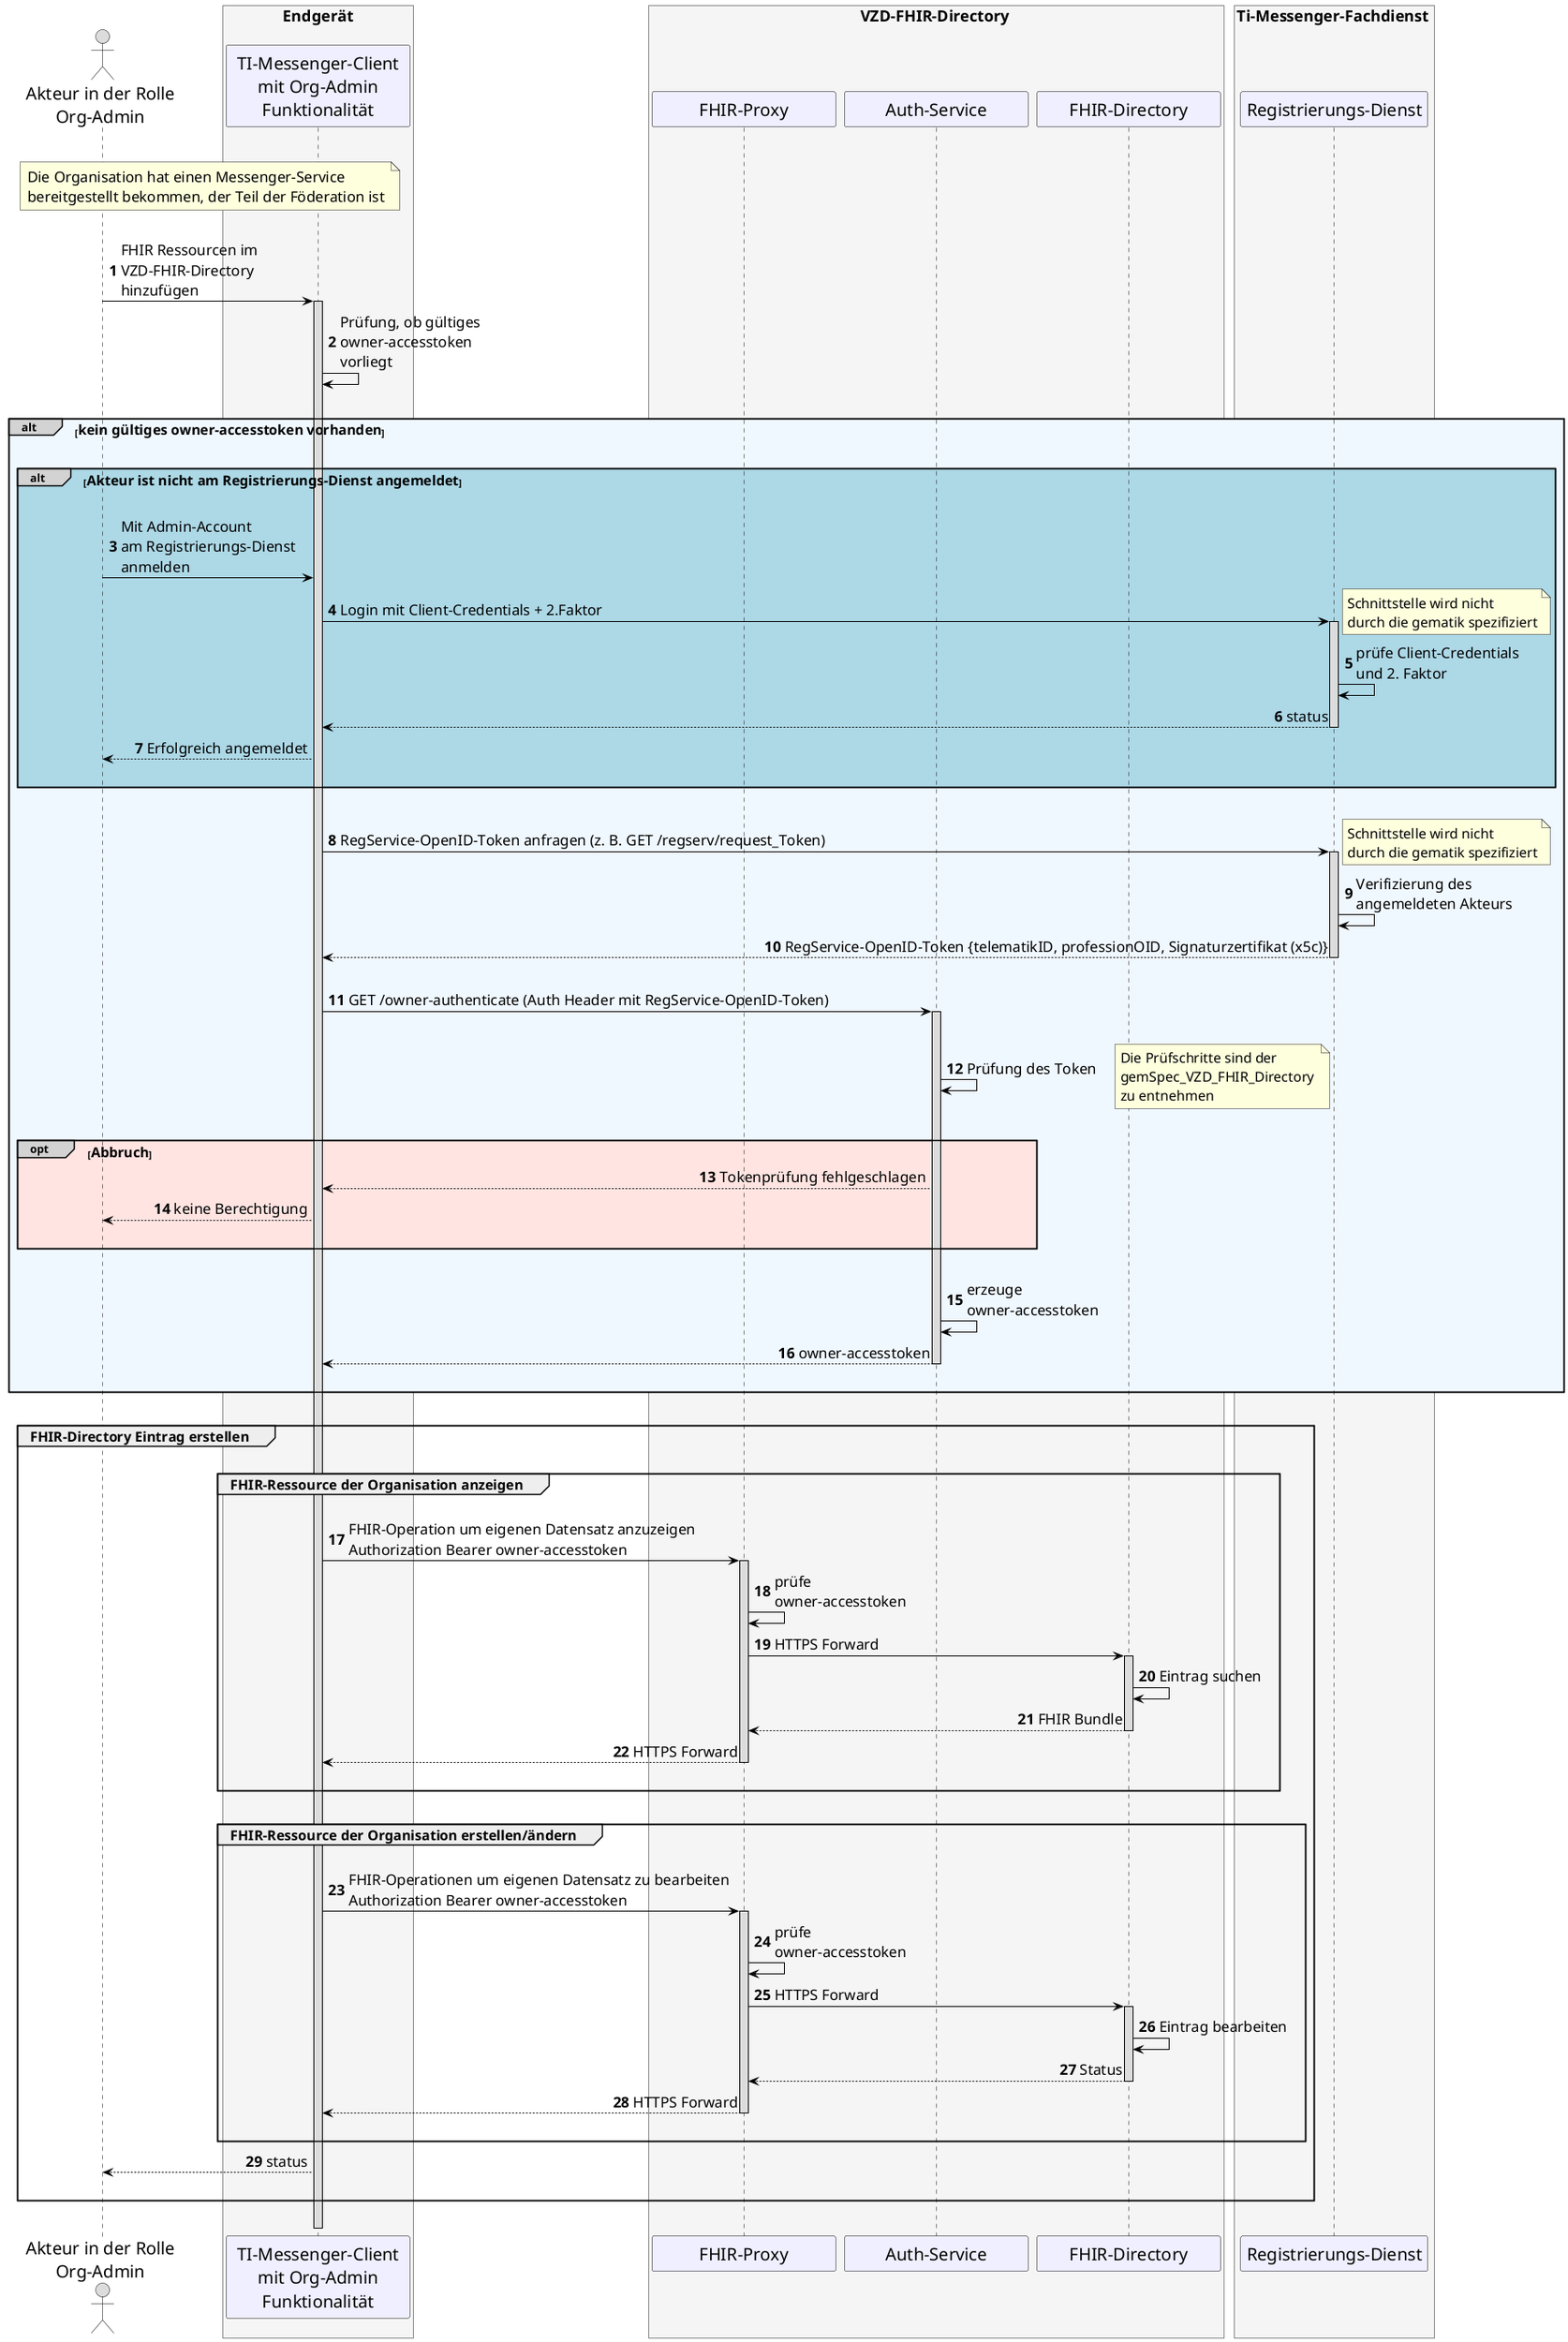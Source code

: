 /' 
# TI-Messenger 1.1
# TI-Messenger-Dienst
# UC - 10059
# Sequence Diagram
# Name: Organisationsressourcen im Verzeichnisdienst hinzufügen
'/

@startuml
skinparam sequenceMessageAlign direction
skinparam minClassWidth 200
skinparam BoxPadding 5
skinparam sequenceReferenceHeaderBackgroundColor palegreen
scale max 2048 width
autonumber

skinparam sequence {
ArrowColor black
ArrowFontSize 17
ActorBorderColor black
LifeLineBorderColor black
LifeLineBackgroundColor Gainsboro

ParticipantBorderColor Motivation
ParticipantBackgroundColor Motivation
ParticipantFontSize 20
ParticipantFontColor black
ParticipantBorderColor Black
ParticipantBackgroundColor MOTIVATION



ActorBackgroundColor Gainsboro
ActorFontColor black
ActorFontSize 20
ActorFontName Aapex
}
    actor U as "Akteur in der Rolle\nOrg-Admin"
    box <size:18>Endgerät</size>\n #WhiteSmoke 
    participant C as "TI-Messenger-Client\n mit Org-Admin \nFunktionalität"
    end box
    box <size:18>VZD-FHIR-Directory</size> #WhiteSmoke
      participant FP as "FHIR-Proxy"
      participant Auth as "Auth-Service"
      participant VZD as "FHIR-Directory"
    end box
    box <size:18>Ti-Messenger-Fachdienst</size> #WhiteSmoke
    participant RD as "Registrierungs-Dienst"
    end box

|||
note over U, C: <size:17>Die Organisation hat einen Messenger-Service\n<size:17>bereitgestellt bekommen, der Teil der Föderation ist</size>
|||

U->C: FHIR Ressourcen im \nVZD-FHIR-Directory \nhinzufügen
  Activate C
C->C: Prüfung, ob gültiges \nowner-accesstoken \nvorliegt

|||
alt#LightGrey #AliceBlue <size:16>kein gültiges owner-accesstoken vorhanden</size>
|||
  alt#LightGrey #LightBlue <size:16>Akteur ist nicht am Registrierungs-Dienst angemeldet</size>
    |||
    U->C: Mit Admin-Account \nam Registrierungs-Dienst \nanmelden
    C->RD: Login mit Client-Credentials + 2.Faktor
    note right: <size:16>Schnittstelle wird nicht \n<size:16>durch die gematik spezifiziert</size>
      activate RD
    RD->RD: prüfe Client-Credentials\nund 2. Faktor
    RD-->C: status
      deactivate RD
    C-->U: Erfolgreich angemeldet
    |||
  end
  |||
  C -> RD: RegService-OpenID-Token anfragen (z. B. GET /regserv/request_Token)
  note right: <size:16>Schnittstelle wird nicht \n<size:16>durch die gematik spezifiziert</size>
    activate RD 
  RD -> RD: Verifizierung des\nangemeldeten Akteurs 
  RD --> C: RegService-OpenID-Token {telematikID, professionOID, Signaturzertifikat (x5c)}
    deactivate RD
  |||
  C->Auth: GET /owner-authenticate (Auth Header mit RegService-OpenID-Token)
    activate Auth
    |||
  Auth -> Auth: Prüfung des Token
  note right: <size:16>Die Prüfschritte sind der \n<size:16>gemSpec_VZD_FHIR_Directory \n<size:16>zu entnehmen</size>
  |||
    opt#LightGrey #MistyRose <size:16>Abbruch</size>
    Auth --> C: Tokenprüfung fehlgeschlagen
    C --> U: keine Berechtigung
    |||
    end
  |||
  Auth->Auth: erzeuge \nowner-accesstoken
  Auth-->C: owner-accesstoken
  ||| 
    deactivate Auth
end
|||

group <size:16>FHIR-Directory Eintrag erstellen</size>
  |||
  group <size:16>FHIR-Ressource der Organisation anzeigen</size>
  |||
  C->FP: FHIR-Operation um eigenen Datensatz anzuzeigen\nAuthorization Bearer owner-accesstoken
    Activate FP
  FP->FP: prüfe \nowner-accesstoken
  FP->VZD: HTTPS Forward
    Activate VZD
  VZD->VZD: Eintrag suchen
  VZD-->FP: FHIR Bundle
    Deactivate VZD
  FP-->C: HTTPS Forward
    Deactivate FP
  |||
  end

  |||
  group <size:16>FHIR-Ressource der Organisation erstellen/ändern</size>
  |||
  C->FP: FHIR-Operationen um eigenen Datensatz zu bearbeiten\nAuthorization Bearer owner-accesstoken
    Activate FP
  FP->FP: prüfe \nowner-accesstoken
  FP->VZD: HTTPS Forward
    Activate VZD
  VZD->VZD: Eintrag bearbeiten
  VZD-->FP: Status
    Deactivate VZD
  FP-->C: HTTPS Forward
     Deactivate FP
  |||
  end
  C-->U: status    
  |||
end
|||

  Deactivate C
@enduml
